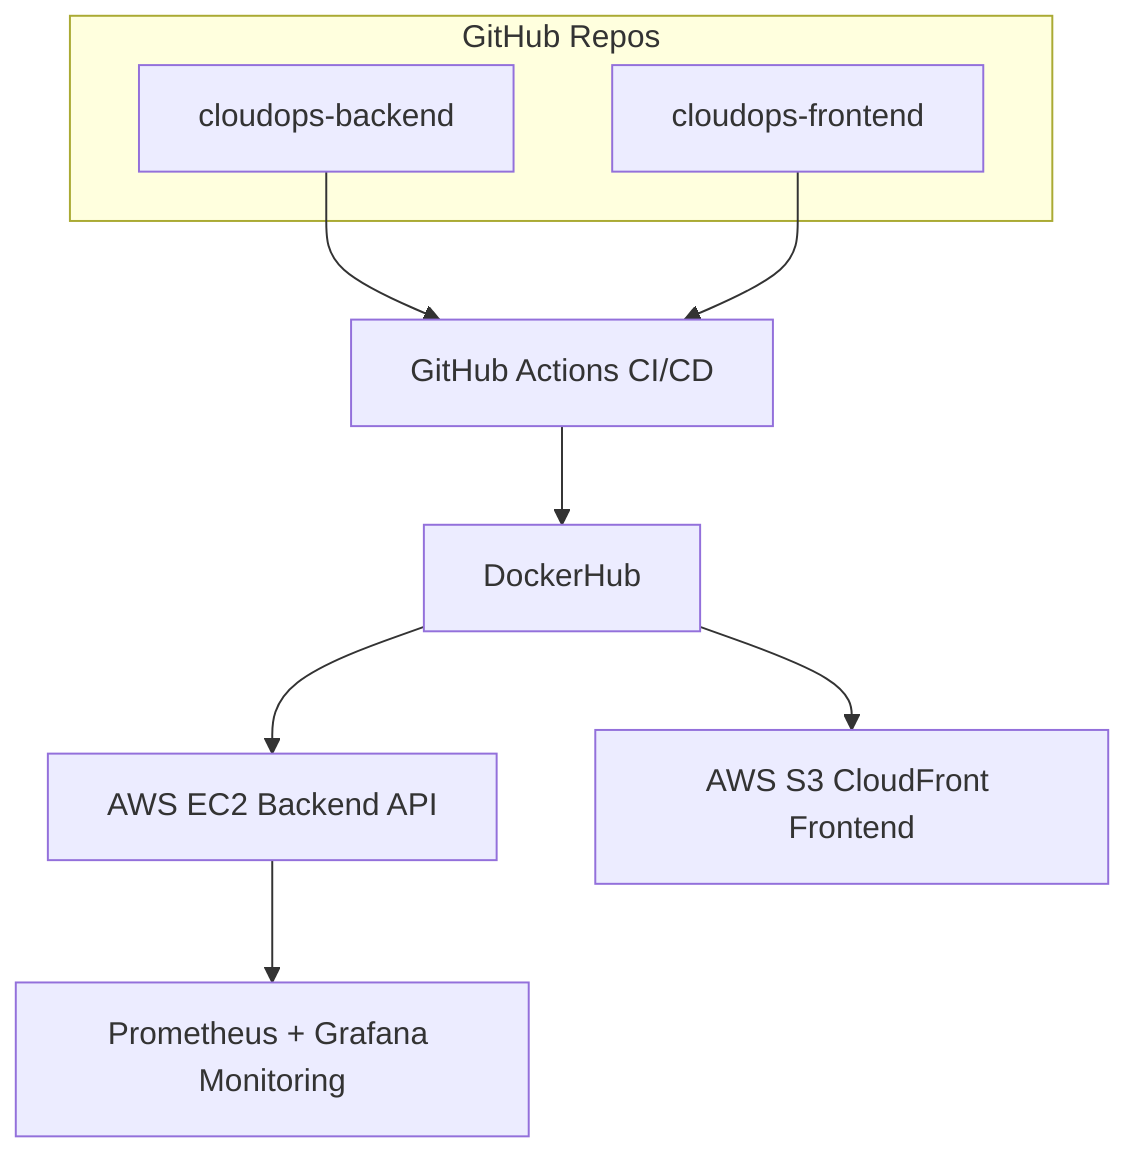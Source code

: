 flowchart TD

subgraph GitHub["GitHub Repos"]
    BE["cloudops-backend"]
    FE["cloudops-frontend"]
end

CI[GitHub Actions CI/CD] --> DH[DockerHub]

BE --> CI
FE --> CI

DH --> EC2[AWS EC2  Backend API]
DH --> S3CF[AWS S3 CloudFront Frontend]

EC2 --> MON[Prometheus + Grafana Monitoring]